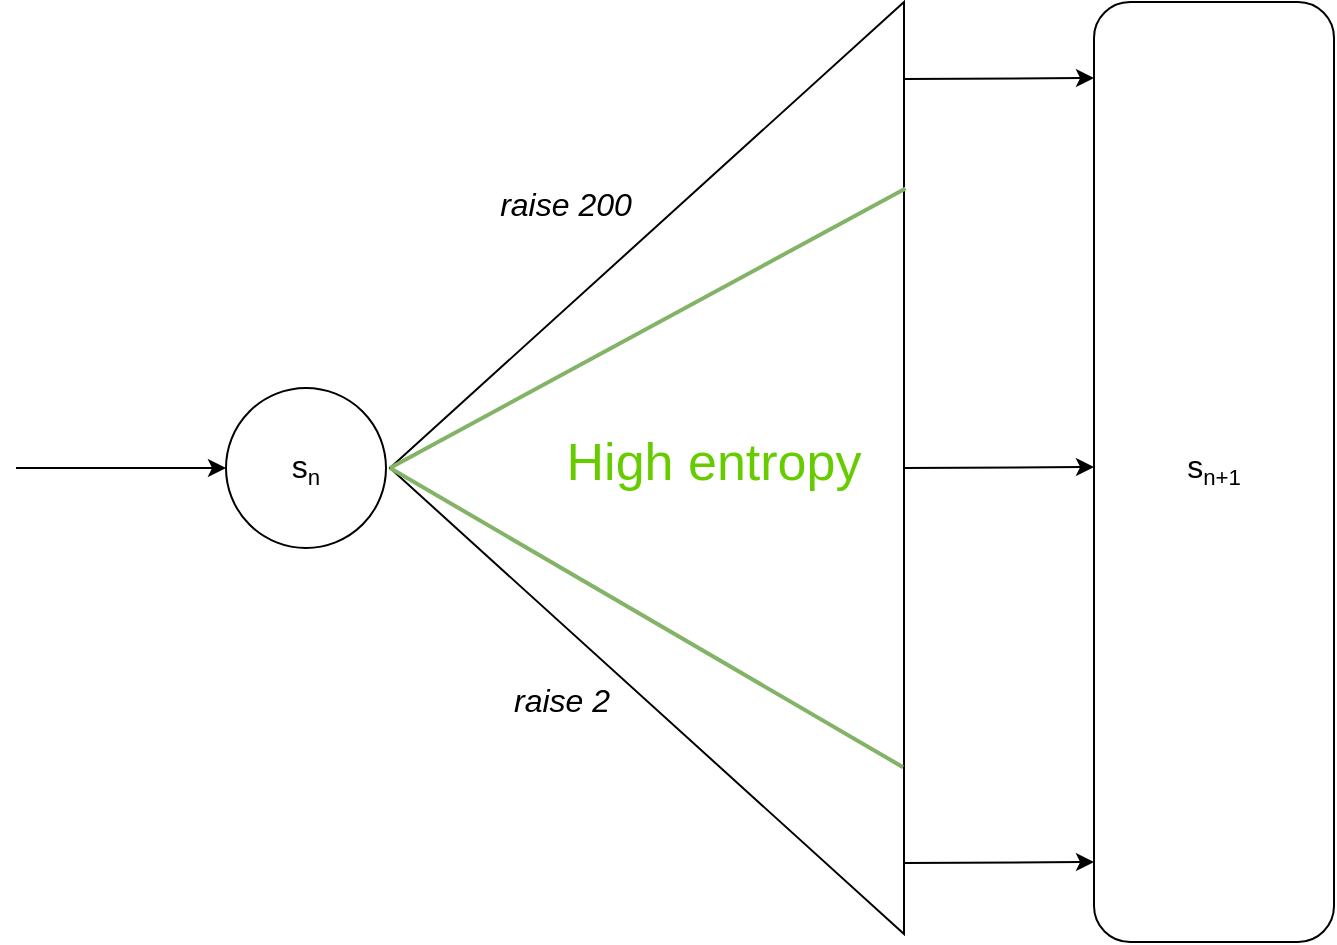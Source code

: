 <mxfile version="13.6.2" type="device"><diagram id="c3qiR8vG0yChI_6DKXME" name="Page-1"><mxGraphModel dx="2438" dy="1102" grid="0" gridSize="10" guides="1" tooltips="1" connect="1" arrows="1" fold="1" page="1" pageScale="1" pageWidth="850" pageHeight="1100" math="0" shadow="0"><root><mxCell id="0"/><mxCell id="1" parent="0"/><mxCell id="cl4uH4Tl5F2XeNfh_b3p-1" value="" style="ellipse;whiteSpace=wrap;html=1;aspect=fixed;" parent="1" vertex="1"><mxGeometry x="100" y="480" width="80" height="80" as="geometry"/></mxCell><mxCell id="cl4uH4Tl5F2XeNfh_b3p-7" value="" style="endArrow=classic;html=1;entryX=0;entryY=0.5;entryDx=0;entryDy=0;" parent="1" target="cl4uH4Tl5F2XeNfh_b3p-1" edge="1"><mxGeometry width="50" height="50" relative="1" as="geometry"><mxPoint x="-5" y="520" as="sourcePoint"/><mxPoint x="450" y="450" as="targetPoint"/></mxGeometry></mxCell><mxCell id="cl4uH4Tl5F2XeNfh_b3p-33" value="&lt;span style=&quot;font-size: 16px&quot;&gt;s&lt;/span&gt;&lt;span style=&quot;font-size: 13.333px&quot;&gt;&lt;sub&gt;n&lt;br&gt;&lt;/sub&gt;&lt;/span&gt;" style="text;html=1;strokeColor=none;fillColor=none;align=center;verticalAlign=middle;whiteSpace=wrap;rounded=0;" parent="1" vertex="1"><mxGeometry x="120" y="510" width="40" height="20" as="geometry"/></mxCell><mxCell id="cl4uH4Tl5F2XeNfh_b3p-38" value="&lt;i&gt;raise 200&lt;/i&gt;" style="text;html=1;strokeColor=none;fillColor=none;align=center;verticalAlign=middle;whiteSpace=wrap;rounded=0;fontSize=16;" parent="1" vertex="1"><mxGeometry x="236" y="378" width="68" height="20" as="geometry"/></mxCell><mxCell id="cl4uH4Tl5F2XeNfh_b3p-41" value="&lt;i&gt;raise 2&lt;/i&gt;" style="text;html=1;strokeColor=none;fillColor=none;align=center;verticalAlign=middle;whiteSpace=wrap;rounded=0;fontSize=16;" parent="1" vertex="1"><mxGeometry x="236" y="626" width="64" height="20" as="geometry"/></mxCell><mxCell id="RlyxZmo67D2oyDMB_nqm-1" value="" style="triangle;whiteSpace=wrap;html=1;rotation=-180;" vertex="1" parent="1"><mxGeometry x="182" y="287" width="257" height="466" as="geometry"/></mxCell><mxCell id="RlyxZmo67D2oyDMB_nqm-5" value="" style="rounded=1;whiteSpace=wrap;html=1;" vertex="1" parent="1"><mxGeometry x="534" y="287" width="120" height="470" as="geometry"/></mxCell><mxCell id="RlyxZmo67D2oyDMB_nqm-7" value="" style="endArrow=classic;html=1;strokeWidth=1;entryX=-0.017;entryY=0.068;entryDx=0;entryDy=0;entryPerimeter=0;exitX=0;exitY=0.5;exitDx=0;exitDy=0;" edge="1" parent="1" source="RlyxZmo67D2oyDMB_nqm-1"><mxGeometry width="50" height="50" relative="1" as="geometry"><mxPoint x="437" y="520" as="sourcePoint"/><mxPoint x="534" y="519.5" as="targetPoint"/></mxGeometry></mxCell><mxCell id="RlyxZmo67D2oyDMB_nqm-8" value="" style="endArrow=classic;html=1;strokeWidth=1;entryX=-0.017;entryY=0.068;entryDx=0;entryDy=0;entryPerimeter=0;exitX=0;exitY=0.5;exitDx=0;exitDy=0;" edge="1" parent="1"><mxGeometry width="50" height="50" relative="1" as="geometry"><mxPoint x="439.0" y="325.5" as="sourcePoint"/><mxPoint x="534.0" y="325" as="targetPoint"/></mxGeometry></mxCell><mxCell id="RlyxZmo67D2oyDMB_nqm-9" value="" style="endArrow=classic;html=1;strokeWidth=1;entryX=-0.017;entryY=0.068;entryDx=0;entryDy=0;entryPerimeter=0;exitX=0;exitY=0.5;exitDx=0;exitDy=0;" edge="1" parent="1"><mxGeometry width="50" height="50" relative="1" as="geometry"><mxPoint x="439.0" y="717.5" as="sourcePoint"/><mxPoint x="534.0" y="717" as="targetPoint"/></mxGeometry></mxCell><mxCell id="RlyxZmo67D2oyDMB_nqm-10" value="&lt;span style=&quot;font-size: 16px&quot;&gt;s&lt;/span&gt;&lt;span style=&quot;font-size: 13.333px&quot;&gt;&lt;sub&gt;n+1&lt;br&gt;&lt;/sub&gt;&lt;/span&gt;" style="text;html=1;strokeColor=none;fillColor=none;align=center;verticalAlign=middle;whiteSpace=wrap;rounded=0;" vertex="1" parent="1"><mxGeometry x="574" y="510" width="40" height="20" as="geometry"/></mxCell><mxCell id="RlyxZmo67D2oyDMB_nqm-20" value="" style="endArrow=none;html=1;strokeWidth=2;exitX=1;exitY=0.5;exitDx=0;exitDy=0;fillColor=#d5e8d4;strokeColor=#82b366;entryX=-0.003;entryY=0.8;entryDx=0;entryDy=0;entryPerimeter=0;" edge="1" parent="1" source="RlyxZmo67D2oyDMB_nqm-1" target="RlyxZmo67D2oyDMB_nqm-1"><mxGeometry width="50" height="50" relative="1" as="geometry"><mxPoint x="483" y="441" as="sourcePoint"/><mxPoint x="440" y="544" as="targetPoint"/></mxGeometry></mxCell><mxCell id="RlyxZmo67D2oyDMB_nqm-21" value="" style="endArrow=none;html=1;strokeWidth=2;exitX=1;exitY=0.5;exitDx=0;exitDy=0;fillColor=#d5e8d4;strokeColor=#82b366;entryX=0.002;entryY=0.179;entryDx=0;entryDy=0;entryPerimeter=0;" edge="1" parent="1" source="RlyxZmo67D2oyDMB_nqm-1" target="RlyxZmo67D2oyDMB_nqm-1"><mxGeometry width="50" height="50" relative="1" as="geometry"><mxPoint x="126" y="742.0" as="sourcePoint"/><mxPoint x="443" y="572" as="targetPoint"/></mxGeometry></mxCell><mxCell id="RlyxZmo67D2oyDMB_nqm-22" value="&lt;span style=&quot;font-size: 26px&quot;&gt;High entropy&lt;/span&gt;" style="text;html=1;align=center;verticalAlign=middle;whiteSpace=wrap;rounded=0;fontColor=#66CC00;" vertex="1" parent="1"><mxGeometry x="236" y="461" width="216" height="112" as="geometry"/></mxCell></root></mxGraphModel></diagram></mxfile>